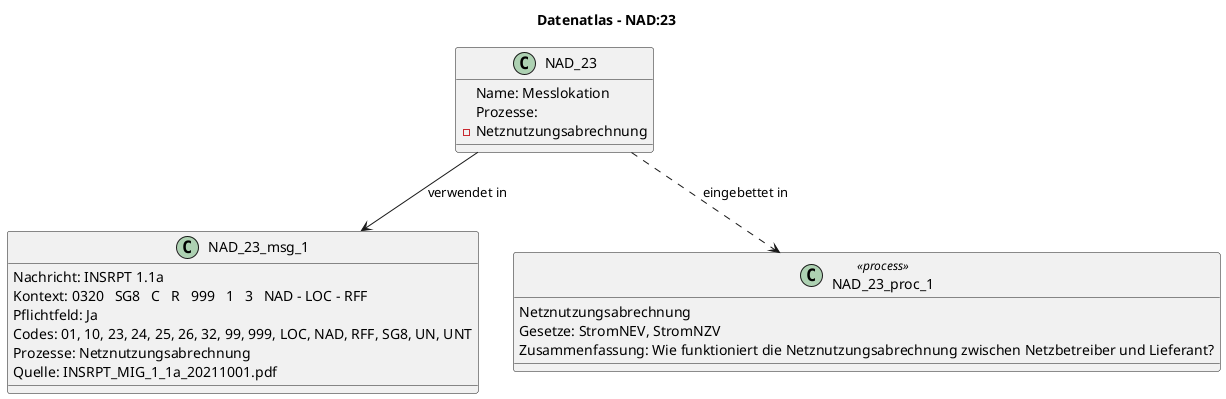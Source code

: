 @startuml
title Datenatlas – NAD:23
class NAD_23 {
  Name: Messlokation
  Prozesse:
    - Netznutzungsabrechnung
}
class NAD_23_msg_1 {
  Nachricht: INSRPT 1.1a
  Kontext: 0320   SG8   C   R   999   1   3   NAD - LOC - RFF
  Pflichtfeld: Ja
  Codes: 01, 10, 23, 24, 25, 26, 32, 99, 999, LOC, NAD, RFF, SG8, UN, UNT
  Prozesse: Netznutzungsabrechnung
  Quelle: INSRPT_MIG_1_1a_20211001.pdf
}
NAD_23 --> NAD_23_msg_1 : verwendet in
class NAD_23_proc_1 <<process>> {
  Netznutzungsabrechnung
  Gesetze: StromNEV, StromNZV
  Zusammenfassung: Wie funktioniert die Netznutzungsabrechnung zwischen Netzbetreiber und Lieferant?
}
NAD_23 ..> NAD_23_proc_1 : eingebettet in
@enduml